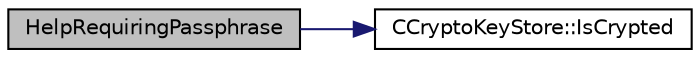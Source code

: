 digraph "HelpRequiringPassphrase"
{
  edge [fontname="Helvetica",fontsize="10",labelfontname="Helvetica",labelfontsize="10"];
  node [fontname="Helvetica",fontsize="10",shape=record];
  rankdir="LR";
  Node821 [label="HelpRequiringPassphrase",height=0.2,width=0.4,color="black", fillcolor="grey75", style="filled", fontcolor="black"];
  Node821 -> Node822 [color="midnightblue",fontsize="10",style="solid",fontname="Helvetica"];
  Node822 [label="CCryptoKeyStore::IsCrypted",height=0.2,width=0.4,color="black", fillcolor="white", style="filled",URL="$db/dad/class_c_crypto_key_store.html#acc8fed44366c98fb481333ca6e867088"];
}
